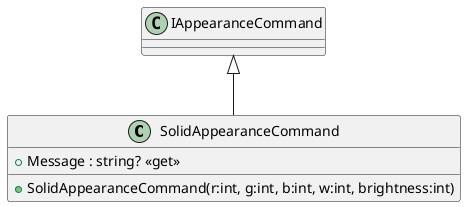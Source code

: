 @startuml
class SolidAppearanceCommand {
    + SolidAppearanceCommand(r:int, g:int, b:int, w:int, brightness:int)
    + Message : string? <<get>>
}
IAppearanceCommand <|-- SolidAppearanceCommand
@enduml
